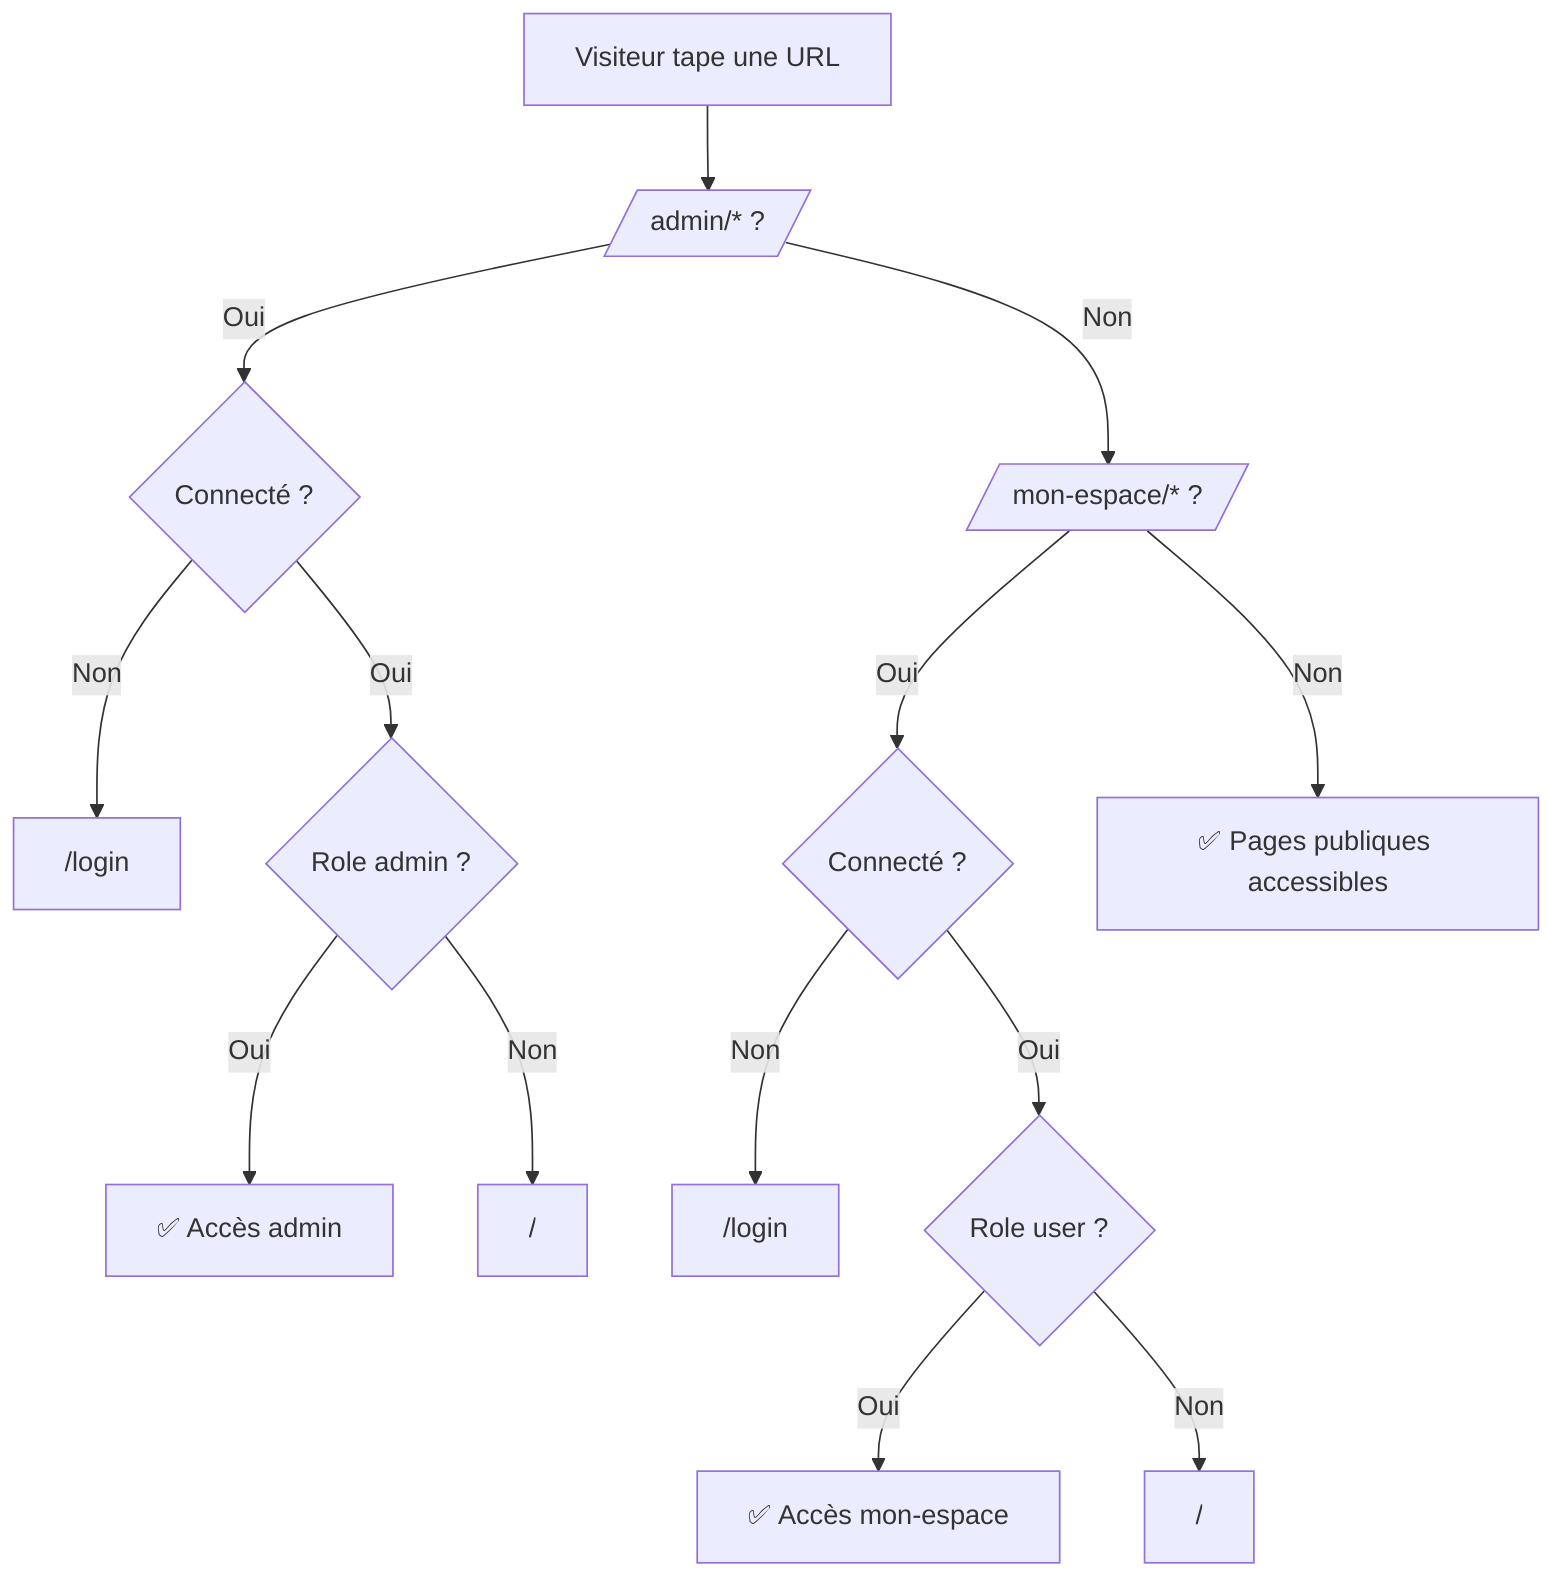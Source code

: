 ---
config:
  layout: dagre
---
flowchart TD
    Start["Visiteur tape une URL"] --> CheckAdmin[/"admin/* ?"/]
    CheckAdmin -- Non --> CheckUser[/"mon-espace/* ?"/]
    CheckAdmin -- Oui --> IsConnectedAdmin{"Connecté ?"}
    IsConnectedAdmin -- Non --> RedirectLogin["/login"]
    IsConnectedAdmin -- Oui --> IsAdminRole{"Role admin ?"}
    IsAdminRole -- Oui --> AccessAdmin["✅ Accès admin"]
    IsAdminRole -- Non --> RedirectHome["/"]
    CheckUser -- Oui --> IsConnectedUser{"Connecté ?"}
    IsConnectedUser -- Non --> RedirectLogin2["/login"]
    IsConnectedUser -- Oui --> IsUserRole{"Role user ?"}
    IsUserRole -- Oui --> AccessUser["✅ Accès mon-espace"]
    IsUserRole -- Non --> RedirectHome2["/"]
    CheckUser -- Non --> PublicPage["✅ Pages publiques accessibles"]